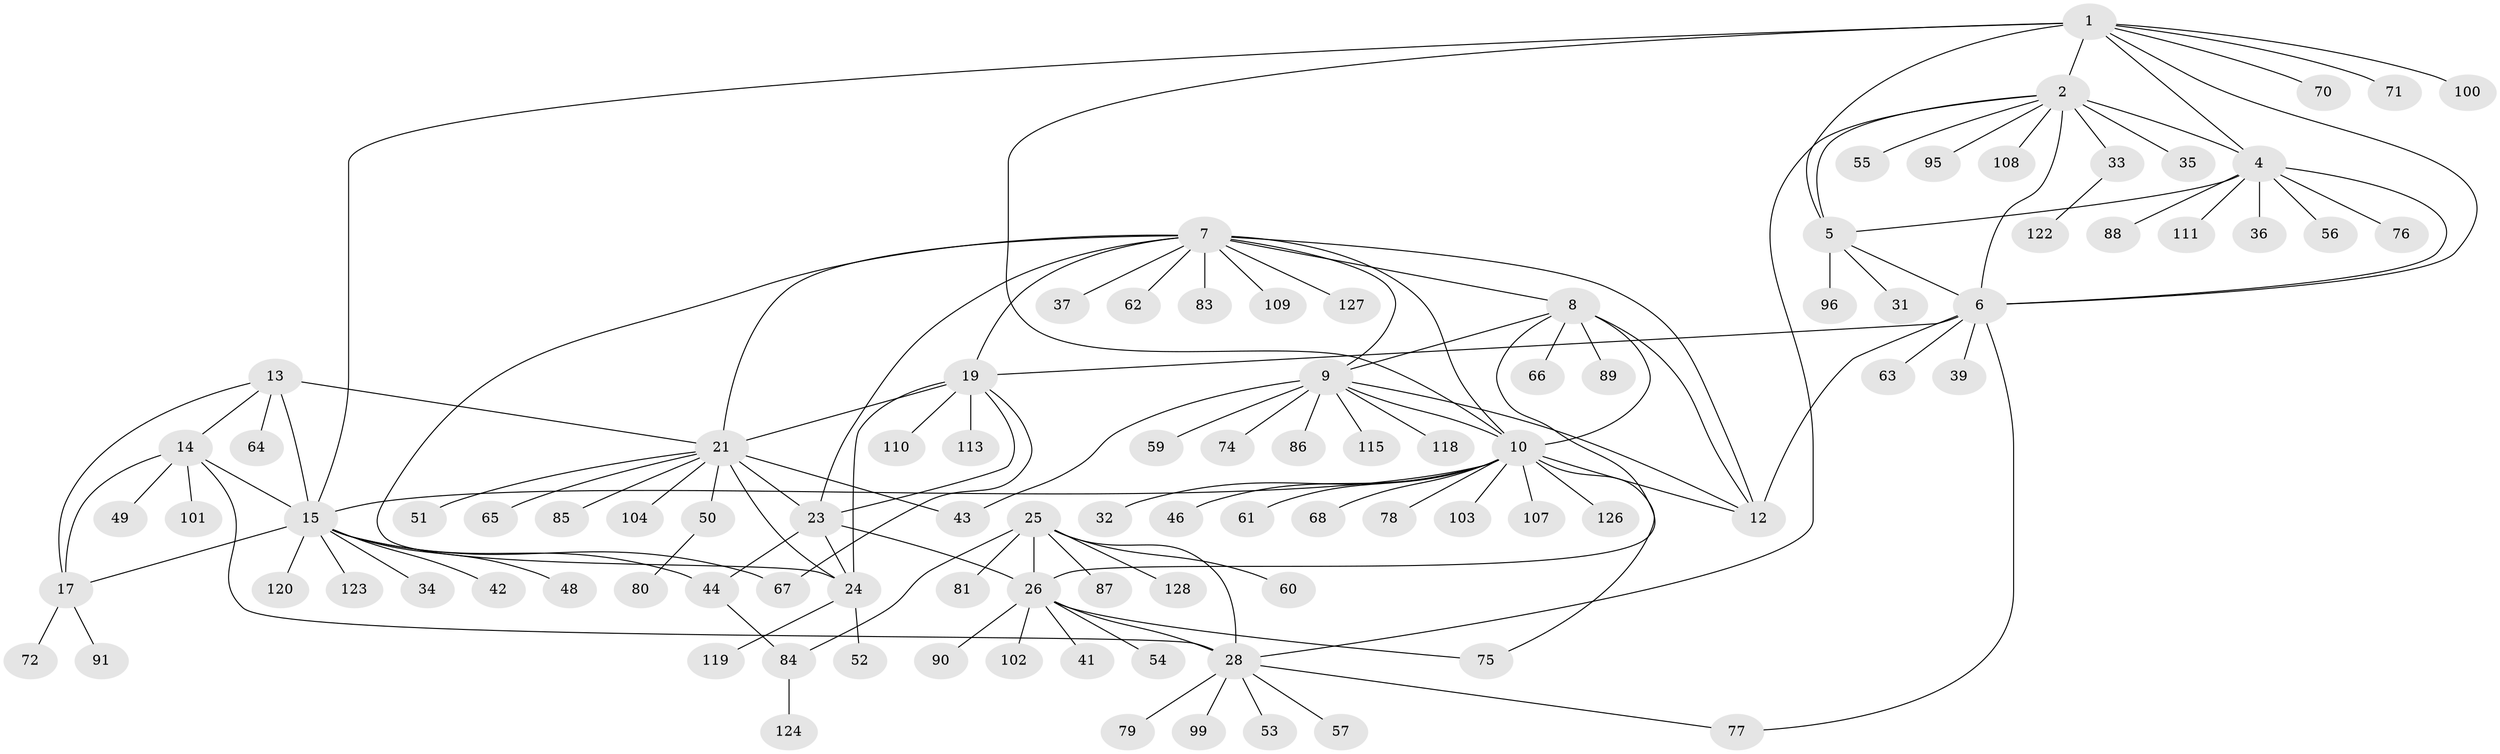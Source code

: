 // original degree distribution, {10: 0.015625, 8: 0.078125, 11: 0.0390625, 9: 0.046875, 7: 0.0234375, 6: 0.015625, 5: 0.0078125, 13: 0.0078125, 1: 0.609375, 2: 0.140625, 3: 0.015625}
// Generated by graph-tools (version 1.1) at 2025/11/02/27/25 16:11:35]
// undirected, 98 vertices, 132 edges
graph export_dot {
graph [start="1"]
  node [color=gray90,style=filled];
  1 [super="+58"];
  2 [super="+3"];
  4 [super="+69"];
  5 [super="+116"];
  6 [super="+98"];
  7 [super="+22"];
  8 [super="+93"];
  9 [super="+38"];
  10 [super="+11"];
  12 [super="+125"];
  13 [super="+16"];
  14 [super="+82"];
  15 [super="+18"];
  17 [super="+106"];
  19 [super="+20"];
  21 [super="+47"];
  23;
  24 [super="+114"];
  25 [super="+27"];
  26 [super="+30"];
  28 [super="+29"];
  31;
  32 [super="+45"];
  33 [super="+40"];
  34 [super="+73"];
  35;
  36;
  37;
  39;
  41 [super="+97"];
  42;
  43;
  44 [super="+117"];
  46;
  48;
  49 [super="+112"];
  50;
  51;
  52;
  53;
  54;
  55;
  56;
  57;
  59;
  60;
  61;
  62;
  63;
  64;
  65 [super="+94"];
  66;
  67 [super="+92"];
  68 [super="+105"];
  70;
  71;
  72;
  74;
  75;
  76;
  77;
  78;
  79;
  80;
  81;
  83;
  84;
  85;
  86;
  87;
  88;
  89;
  90;
  91;
  95;
  96;
  99;
  100;
  101;
  102;
  103;
  104;
  107;
  108;
  109;
  110;
  111 [super="+121"];
  113;
  115;
  118;
  119;
  120;
  122;
  123;
  124;
  126;
  127;
  128;
  1 -- 2 [weight=2];
  1 -- 4;
  1 -- 5;
  1 -- 6;
  1 -- 15;
  1 -- 70;
  1 -- 71;
  1 -- 100;
  1 -- 10;
  2 -- 4 [weight=2];
  2 -- 5 [weight=2];
  2 -- 6 [weight=2];
  2 -- 35;
  2 -- 55;
  2 -- 108;
  2 -- 33;
  2 -- 28;
  2 -- 95;
  4 -- 5;
  4 -- 6;
  4 -- 36;
  4 -- 56;
  4 -- 76;
  4 -- 88;
  4 -- 111;
  5 -- 6;
  5 -- 31;
  5 -- 96;
  6 -- 12;
  6 -- 39;
  6 -- 63;
  6 -- 77;
  6 -- 19;
  7 -- 8;
  7 -- 9;
  7 -- 10 [weight=2];
  7 -- 12;
  7 -- 37;
  7 -- 62;
  7 -- 109;
  7 -- 19 [weight=2];
  7 -- 21;
  7 -- 83;
  7 -- 23;
  7 -- 24;
  7 -- 127;
  8 -- 9;
  8 -- 10 [weight=2];
  8 -- 12;
  8 -- 26;
  8 -- 66;
  8 -- 89;
  9 -- 10 [weight=2];
  9 -- 12;
  9 -- 43;
  9 -- 59;
  9 -- 74;
  9 -- 115;
  9 -- 118;
  9 -- 86;
  10 -- 12 [weight=2];
  10 -- 32;
  10 -- 68;
  10 -- 103;
  10 -- 126;
  10 -- 15;
  10 -- 75;
  10 -- 107;
  10 -- 46;
  10 -- 78;
  10 -- 61;
  13 -- 14 [weight=2];
  13 -- 15 [weight=4];
  13 -- 17 [weight=2];
  13 -- 21;
  13 -- 64;
  14 -- 15 [weight=2];
  14 -- 17;
  14 -- 28;
  14 -- 49;
  14 -- 101;
  15 -- 17 [weight=2];
  15 -- 34;
  15 -- 44;
  15 -- 48;
  15 -- 120;
  15 -- 123;
  15 -- 67;
  15 -- 42;
  17 -- 72;
  17 -- 91;
  19 -- 21 [weight=2];
  19 -- 23 [weight=2];
  19 -- 24 [weight=2];
  19 -- 67;
  19 -- 110;
  19 -- 113;
  21 -- 23;
  21 -- 24;
  21 -- 43;
  21 -- 50;
  21 -- 51;
  21 -- 65;
  21 -- 85;
  21 -- 104;
  23 -- 24;
  23 -- 44;
  23 -- 26;
  24 -- 52;
  24 -- 119;
  25 -- 26 [weight=4];
  25 -- 28 [weight=4];
  25 -- 81;
  25 -- 84;
  25 -- 128;
  25 -- 87;
  25 -- 60;
  26 -- 28 [weight=4];
  26 -- 54;
  26 -- 90;
  26 -- 102;
  26 -- 75;
  26 -- 41;
  28 -- 77;
  28 -- 99;
  28 -- 53;
  28 -- 79;
  28 -- 57;
  33 -- 122;
  44 -- 84;
  50 -- 80;
  84 -- 124;
}
